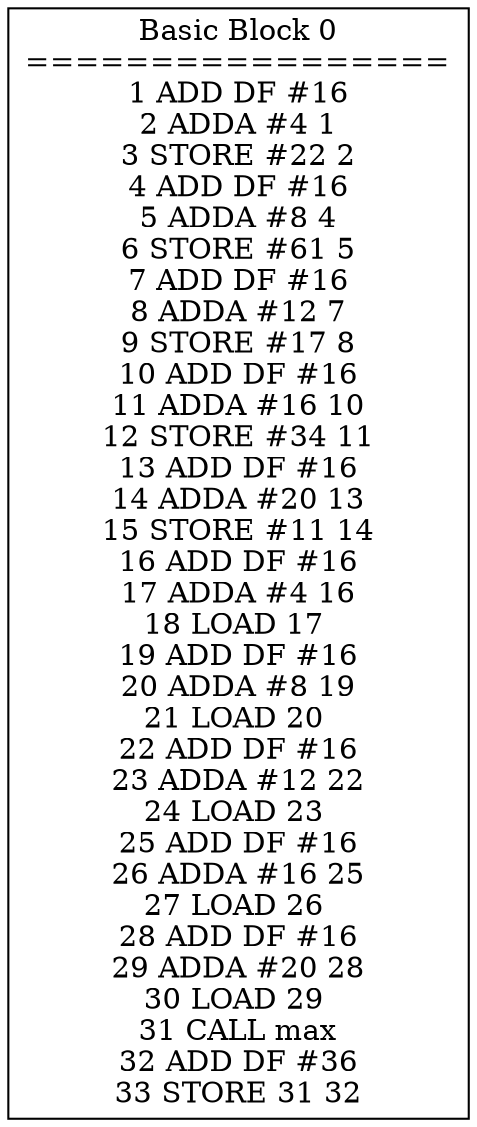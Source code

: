 digraph main {

"Basic Block 0" [shape=box, label="Basic Block 0
=================
1 ADD DF #16
2 ADDA #4 1
3 STORE #22 2
4 ADD DF #16
5 ADDA #8 4
6 STORE #61 5
7 ADD DF #16
8 ADDA #12 7
9 STORE #17 8
10 ADD DF #16
11 ADDA #16 10
12 STORE #34 11
13 ADD DF #16
14 ADDA #20 13
15 STORE #11 14
16 ADD DF #16
17 ADDA #4 16
18 LOAD 17 
19 ADD DF #16
20 ADDA #8 19
21 LOAD 20 
22 ADD DF #16
23 ADDA #12 22
24 LOAD 23 
25 ADD DF #16
26 ADDA #16 25
27 LOAD 26 
28 ADD DF #16
29 ADDA #20 28
30 LOAD 29 
31 CALL max
32 ADD DF #36
33 STORE 31 32
"];


}